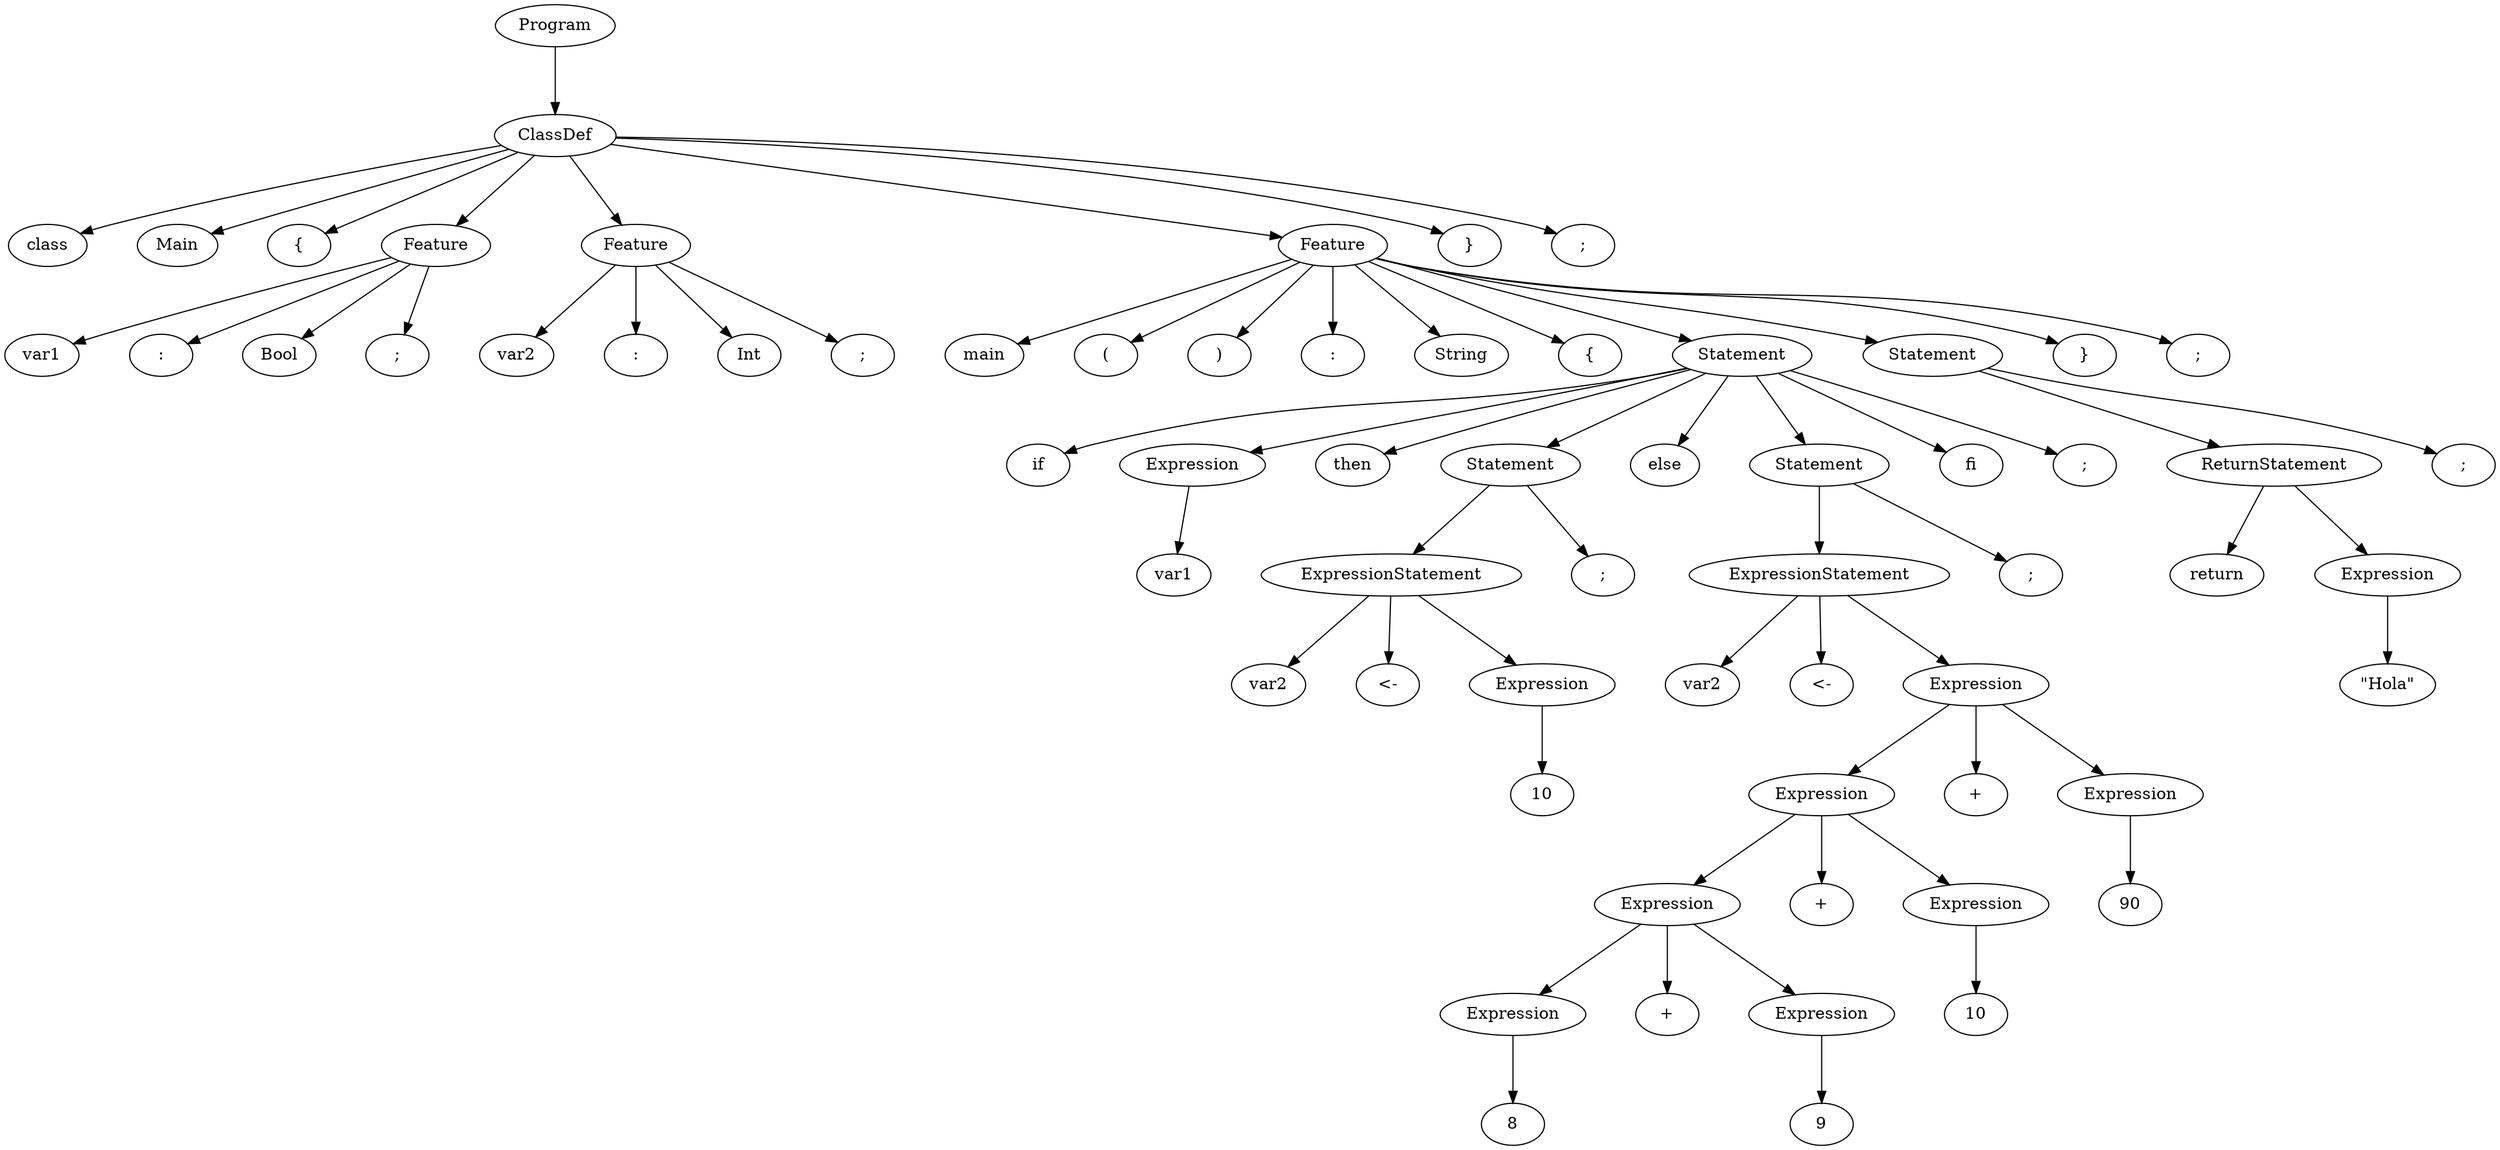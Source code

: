 digraph tree {
rankdir=TB;
nodesep=0.6;
ranksep=0.8;
    "Program_2363313126448" [label="Program"];
    "ClassDef_2363313126672" [label="ClassDef"];
    "class_2363338748352" [label="class"];
    "Main_2363338747328" [label="Main"];
    "{_2363338748416" [label="{"];
    "Feature_2363313126784" [label="Feature"];
    "var1_2363338749184" [label="var1"];
    ":_2363338749824" [label=":"];
    "Bool_2363338749888" [label="Bool"];
    ";_2363338749952" [label=";"];
    "Feature_2363313127232" [label="Feature"];
    "var2_2363338749696" [label="var2"];
    ":_2363338750144" [label=":"];
    "Int_2363338750208" [label="Int"];
    ";_2363338750272" [label=";"];
    "Feature_2363338899520" [label="Feature"];
    "main_2363338750400" [label="main"];
    "(_2363338750528" [label="("];
    ")_2363338750656" [label=")"];
    ":_2363338750720" [label=":"];
    "String_2363338750784" [label="String"];
    "{_2363338750912" [label="{"];
    "Statement_2363338899744" [label="Statement"];
    "if_2363338751232" [label="if"];
    "Expression_2363338899856" [label="Expression"];
    "var1_2363338751360" [label="var1"];
    "then_2363338918656" [label="then"];
    "Statement_2363338900528" [label="Statement"];
    "ExpressionStatement_2363338900640" [label="ExpressionStatement"];
    "var2_2363312702016" [label="var2"];
    "<-_2363338917376" [label="<-"];
    "Expression_2363338900752" [label="Expression"];
    "10_2363338918848" [label="10"];
    ";_2363338918784" [label=";"];
    "else_2363311317760" [label="else"];
    "Statement_2363338901088" [label="Statement"];
    "ExpressionStatement_2363338901200" [label="ExpressionStatement"];
    "var2_2363338918912" [label="var2"];
    "<-_2363338918976" [label="<-"];
    "Expression_2363338902432" [label="Expression"];
    "Expression_2363338902208" [label="Expression"];
    "Expression_2363338901760" [label="Expression"];
    "Expression_2363338901312" [label="Expression"];
    "8_2363338919168" [label="8"];
    "+_2363338919744" [label="+"];
    "Expression_2363338901872" [label="Expression"];
    "9_2363338919808" [label="9"];
    "+_2363338921408" [label="+"];
    "Expression_2363338902320" [label="Expression"];
    "10_2363338921472" [label="10"];
    "+_2363338921536" [label="+"];
    "Expression_2363338902544" [label="Expression"];
    "90_2363338921600" [label="90"];
    ";_2363338921344" [label=";"];
    "fi_2363338921664" [label="fi"];
    ";_2363338921728" [label=";"];
    "Statement_2363338902656" [label="Statement"];
    "ReturnStatement_2363338902768" [label="ReturnStatement"];
    "return_2363338921216" [label="return"];
    "Expression_2363338902880" [label="Expression"];
    "\\\"Hola\\\"_2363338922048" [label="\"Hola\""];
    ";_2363338921984" [label=";"];
    "}_2363338922112" [label="}"];
    ";_2363338750336" [label=";"];
    "}_2363338922176" [label="}"];
    ";_2363338922240" [label=";"];
    "Program_2363313126448" -> "ClassDef_2363313126672";
    "ClassDef_2363313126672" -> "class_2363338748352";
    "ClassDef_2363313126672" -> "Main_2363338747328";
    "ClassDef_2363313126672" -> "{_2363338748416";
    "ClassDef_2363313126672" -> "Feature_2363313126784";
    "ClassDef_2363313126672" -> "Feature_2363313127232";
    "ClassDef_2363313126672" -> "Feature_2363338899520";
    "ClassDef_2363313126672" -> "}_2363338922176";
    "ClassDef_2363313126672" -> ";_2363338922240";
    "Feature_2363313126784" -> "var1_2363338749184";
    "Feature_2363313126784" -> ":_2363338749824";
    "Feature_2363313126784" -> "Bool_2363338749888";
    "Feature_2363313126784" -> ";_2363338749952";
    "Feature_2363313127232" -> "var2_2363338749696";
    "Feature_2363313127232" -> ":_2363338750144";
    "Feature_2363313127232" -> "Int_2363338750208";
    "Feature_2363313127232" -> ";_2363338750272";
    "Feature_2363338899520" -> "main_2363338750400";
    "Feature_2363338899520" -> "(_2363338750528";
    "Feature_2363338899520" -> ")_2363338750656";
    "Feature_2363338899520" -> ":_2363338750720";
    "Feature_2363338899520" -> "String_2363338750784";
    "Feature_2363338899520" -> "{_2363338750912";
    "Feature_2363338899520" -> "Statement_2363338899744";
    "Feature_2363338899520" -> "Statement_2363338902656";
    "Feature_2363338899520" -> "}_2363338922112";
    "Feature_2363338899520" -> ";_2363338750336";
    "Statement_2363338899744" -> "if_2363338751232";
    "Statement_2363338899744" -> "Expression_2363338899856";
    "Statement_2363338899744" -> "then_2363338918656";
    "Statement_2363338899744" -> "Statement_2363338900528";
    "Statement_2363338899744" -> "else_2363311317760";
    "Statement_2363338899744" -> "Statement_2363338901088";
    "Statement_2363338899744" -> "fi_2363338921664";
    "Statement_2363338899744" -> ";_2363338921728";
    "Expression_2363338899856" -> "var1_2363338751360";
    "Statement_2363338900528" -> "ExpressionStatement_2363338900640";
    "Statement_2363338900528" -> ";_2363338918784";
    "ExpressionStatement_2363338900640" -> "var2_2363312702016";
    "ExpressionStatement_2363338900640" -> "<-_2363338917376";
    "ExpressionStatement_2363338900640" -> "Expression_2363338900752";
    "Expression_2363338900752" -> "10_2363338918848";
    "Statement_2363338901088" -> "ExpressionStatement_2363338901200";
    "Statement_2363338901088" -> ";_2363338921344";
    "ExpressionStatement_2363338901200" -> "var2_2363338918912";
    "ExpressionStatement_2363338901200" -> "<-_2363338918976";
    "ExpressionStatement_2363338901200" -> "Expression_2363338902432";
    "Expression_2363338902432" -> "Expression_2363338902208";
    "Expression_2363338902432" -> "+_2363338921536";
    "Expression_2363338902432" -> "Expression_2363338902544";
    "Expression_2363338902208" -> "Expression_2363338901760";
    "Expression_2363338902208" -> "+_2363338921408";
    "Expression_2363338902208" -> "Expression_2363338902320";
    "Expression_2363338901760" -> "Expression_2363338901312";
    "Expression_2363338901760" -> "+_2363338919744";
    "Expression_2363338901760" -> "Expression_2363338901872";
    "Expression_2363338901312" -> "8_2363338919168";
    "Expression_2363338901872" -> "9_2363338919808";
    "Expression_2363338902320" -> "10_2363338921472";
    "Expression_2363338902544" -> "90_2363338921600";
    "Statement_2363338902656" -> "ReturnStatement_2363338902768";
    "Statement_2363338902656" -> ";_2363338921984";
    "ReturnStatement_2363338902768" -> "return_2363338921216";
    "ReturnStatement_2363338902768" -> "Expression_2363338902880";
    "Expression_2363338902880" -> "\\\"Hola\\\"_2363338922048";
}
